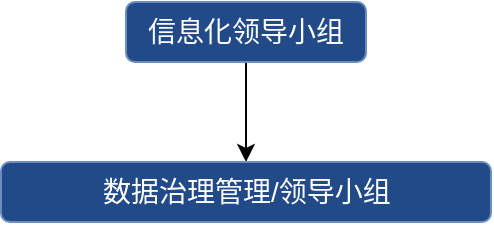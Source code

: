 <mxfile version="14.2.3" type="github"><diagram id="HT3Gs71dcELadwUL2d54" name="第 1 页"><mxGraphModel dx="1251" dy="714" grid="1" gridSize="10" guides="1" tooltips="1" connect="1" arrows="1" fold="1" page="1" pageScale="1" pageWidth="1169" pageHeight="1654" math="0" shadow="0"><root><mxCell id="0"/><mxCell id="1" parent="0"/><mxCell id="u3Ox2QsK2jzDtmi4OQhC-3" value="" style="edgeStyle=orthogonalEdgeStyle;rounded=0;orthogonalLoop=1;jettySize=auto;html=1;" edge="1" parent="1" source="u3Ox2QsK2jzDtmi4OQhC-1" target="u3Ox2QsK2jzDtmi4OQhC-2"><mxGeometry relative="1" as="geometry"/></mxCell><mxCell id="u3Ox2QsK2jzDtmi4OQhC-1" value="&lt;font color=&quot;#ffffff&quot; style=&quot;font-size: 14px&quot;&gt;信息化领导小组&lt;/font&gt;" style="rounded=1;whiteSpace=wrap;html=1;strokeColor=#6c8ebf;fillColor=#224A88;" vertex="1" parent="1"><mxGeometry x="525" y="110" width="120" height="30" as="geometry"/></mxCell><mxCell id="u3Ox2QsK2jzDtmi4OQhC-2" value="&lt;font color=&quot;#ffffff&quot; style=&quot;font-size: 14px&quot;&gt;数据治理管理/领导小组&lt;/font&gt;" style="rounded=1;whiteSpace=wrap;html=1;strokeColor=#6c8ebf;fillColor=#224A88;" vertex="1" parent="1"><mxGeometry x="462.5" y="190" width="245" height="30" as="geometry"/></mxCell></root></mxGraphModel></diagram></mxfile>